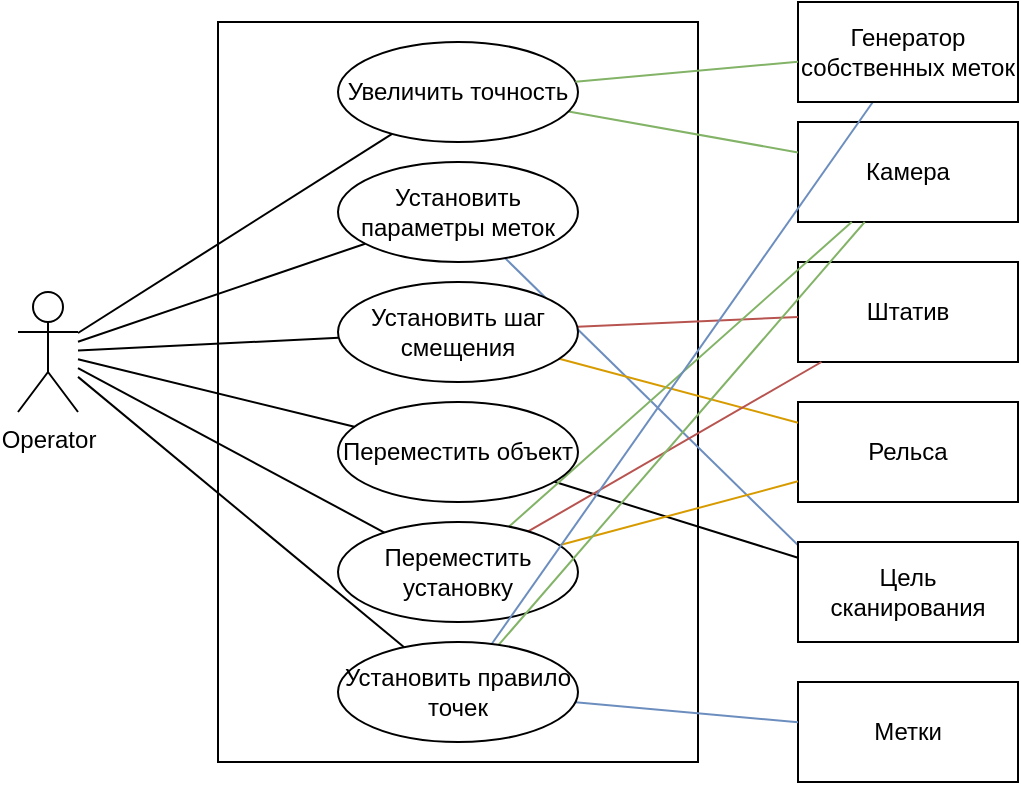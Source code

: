 <mxfile version="22.1.21" type="google" pages="5">
  <diagram name="Use Case Diagram" id="lZo8OdItxjby2Sh7k-v9">
    <mxGraphModel dx="1626" dy="791" grid="1" gridSize="10" guides="1" tooltips="1" connect="1" arrows="1" fold="1" page="1" pageScale="1" pageWidth="827" pageHeight="1169" math="0" shadow="0">
      <root>
        <mxCell id="0" />
        <mxCell id="1" parent="0" />
        <mxCell id="CAVvIBmMAzzOK3QMbOJ4-1" value="Operator" style="shape=umlActor;verticalLabelPosition=bottom;verticalAlign=top;html=1;" parent="1" vertex="1">
          <mxGeometry x="70" y="275" width="30" height="60" as="geometry" />
        </mxCell>
        <mxCell id="CAVvIBmMAzzOK3QMbOJ4-2" value="Камера" style="html=1;whiteSpace=wrap;" parent="1" vertex="1">
          <mxGeometry x="460" y="190" width="110" height="50" as="geometry" />
        </mxCell>
        <mxCell id="CAVvIBmMAzzOK3QMbOJ4-3" value="Штатив" style="html=1;whiteSpace=wrap;" parent="1" vertex="1">
          <mxGeometry x="460" y="260" width="110" height="50" as="geometry" />
        </mxCell>
        <mxCell id="CAVvIBmMAzzOK3QMbOJ4-4" value="Рельса" style="html=1;whiteSpace=wrap;" parent="1" vertex="1">
          <mxGeometry x="460" y="330" width="110" height="50" as="geometry" />
        </mxCell>
        <mxCell id="CAVvIBmMAzzOK3QMbOJ4-5" value="Метки" style="html=1;whiteSpace=wrap;" parent="1" vertex="1">
          <mxGeometry x="460" y="470" width="110" height="50" as="geometry" />
        </mxCell>
        <mxCell id="CAVvIBmMAzzOK3QMbOJ4-6" value="" style="html=1;whiteSpace=wrap;" parent="1" vertex="1">
          <mxGeometry x="170" y="140" width="240" height="370" as="geometry" />
        </mxCell>
        <mxCell id="CAVvIBmMAzzOK3QMbOJ4-7" style="rounded=0;orthogonalLoop=1;jettySize=auto;html=1;endArrow=none;endFill=0;fillColor=#d5e8d4;strokeColor=#82b366;" parent="1" source="CAVvIBmMAzzOK3QMbOJ4-8" target="CAVvIBmMAzzOK3QMbOJ4-2" edge="1">
          <mxGeometry relative="1" as="geometry" />
        </mxCell>
        <mxCell id="CAVvIBmMAzzOK3QMbOJ4-8" value="Увеличить точность" style="ellipse;whiteSpace=wrap;html=1;" parent="1" vertex="1">
          <mxGeometry x="230" y="150" width="120" height="50" as="geometry" />
        </mxCell>
        <mxCell id="CAVvIBmMAzzOK3QMbOJ4-9" style="rounded=0;orthogonalLoop=1;jettySize=auto;html=1;endArrow=none;endFill=0;fillColor=#dae8fc;strokeColor=#6c8ebf;" parent="1" source="CAVvIBmMAzzOK3QMbOJ4-10" edge="1">
          <mxGeometry relative="1" as="geometry">
            <mxPoint x="489" y="430" as="targetPoint" />
          </mxGeometry>
        </mxCell>
        <mxCell id="CAVvIBmMAzzOK3QMbOJ4-10" value="Установить параметры меток" style="ellipse;whiteSpace=wrap;html=1;" parent="1" vertex="1">
          <mxGeometry x="230" y="210" width="120" height="50" as="geometry" />
        </mxCell>
        <mxCell id="CAVvIBmMAzzOK3QMbOJ4-11" style="rounded=0;orthogonalLoop=1;jettySize=auto;html=1;endArrow=none;endFill=0;fillColor=#f8cecc;strokeColor=#b85450;" parent="1" source="CAVvIBmMAzzOK3QMbOJ4-13" target="CAVvIBmMAzzOK3QMbOJ4-3" edge="1">
          <mxGeometry relative="1" as="geometry" />
        </mxCell>
        <mxCell id="CAVvIBmMAzzOK3QMbOJ4-12" style="rounded=0;orthogonalLoop=1;jettySize=auto;html=1;endArrow=none;endFill=0;fillColor=#ffe6cc;strokeColor=#d79b00;" parent="1" source="CAVvIBmMAzzOK3QMbOJ4-13" target="CAVvIBmMAzzOK3QMbOJ4-4" edge="1">
          <mxGeometry relative="1" as="geometry" />
        </mxCell>
        <mxCell id="CAVvIBmMAzzOK3QMbOJ4-13" value="Установить шаг смещения" style="ellipse;whiteSpace=wrap;html=1;" parent="1" vertex="1">
          <mxGeometry x="230" y="270" width="120" height="50" as="geometry" />
        </mxCell>
        <mxCell id="CAVvIBmMAzzOK3QMbOJ4-14" style="rounded=0;orthogonalLoop=1;jettySize=auto;html=1;endArrow=none;endFill=0;" parent="1" source="CAVvIBmMAzzOK3QMbOJ4-18" target="CAVvIBmMAzzOK3QMbOJ4-19" edge="1">
          <mxGeometry relative="1" as="geometry" />
        </mxCell>
        <mxCell id="CAVvIBmMAzzOK3QMbOJ4-15" style="rounded=0;orthogonalLoop=1;jettySize=auto;html=1;endArrow=none;endFill=0;fillColor=#d5e8d4;strokeColor=#82b366;" parent="1" source="CAVvIBmMAzzOK3QMbOJ4-20" target="CAVvIBmMAzzOK3QMbOJ4-2" edge="1">
          <mxGeometry relative="1" as="geometry" />
        </mxCell>
        <mxCell id="CAVvIBmMAzzOK3QMbOJ4-16" style="rounded=0;orthogonalLoop=1;jettySize=auto;html=1;endArrow=none;endFill=0;fillColor=#f8cecc;strokeColor=#b85450;" parent="1" source="CAVvIBmMAzzOK3QMbOJ4-20" target="CAVvIBmMAzzOK3QMbOJ4-3" edge="1">
          <mxGeometry relative="1" as="geometry" />
        </mxCell>
        <mxCell id="CAVvIBmMAzzOK3QMbOJ4-17" style="rounded=0;orthogonalLoop=1;jettySize=auto;html=1;endArrow=none;endFill=0;fillColor=#ffe6cc;strokeColor=#d79b00;" parent="1" source="CAVvIBmMAzzOK3QMbOJ4-20" target="CAVvIBmMAzzOK3QMbOJ4-4" edge="1">
          <mxGeometry relative="1" as="geometry" />
        </mxCell>
        <mxCell id="CAVvIBmMAzzOK3QMbOJ4-18" value="Переместить объект" style="ellipse;whiteSpace=wrap;html=1;" parent="1" vertex="1">
          <mxGeometry x="230" y="330" width="120" height="50" as="geometry" />
        </mxCell>
        <mxCell id="CAVvIBmMAzzOK3QMbOJ4-19" value="Цель сканирования" style="html=1;whiteSpace=wrap;" parent="1" vertex="1">
          <mxGeometry x="460" y="400" width="110" height="50" as="geometry" />
        </mxCell>
        <mxCell id="CAVvIBmMAzzOK3QMbOJ4-20" value="Переместить установку" style="ellipse;whiteSpace=wrap;html=1;" parent="1" vertex="1">
          <mxGeometry x="230" y="390" width="120" height="50" as="geometry" />
        </mxCell>
        <mxCell id="CAVvIBmMAzzOK3QMbOJ4-21" style="rounded=0;orthogonalLoop=1;jettySize=auto;html=1;endArrow=none;endFill=0;fillColor=#dae8fc;strokeColor=#6c8ebf;" parent="1" source="CAVvIBmMAzzOK3QMbOJ4-23" target="CAVvIBmMAzzOK3QMbOJ4-5" edge="1">
          <mxGeometry relative="1" as="geometry" />
        </mxCell>
        <mxCell id="CAVvIBmMAzzOK3QMbOJ4-22" style="rounded=0;orthogonalLoop=1;jettySize=auto;html=1;endArrow=none;endFill=0;fillColor=#d5e8d4;strokeColor=#82b366;" parent="1" source="CAVvIBmMAzzOK3QMbOJ4-23" target="CAVvIBmMAzzOK3QMbOJ4-2" edge="1">
          <mxGeometry relative="1" as="geometry" />
        </mxCell>
        <mxCell id="bLxMUpifCgi-Ty618M8g-4" style="rounded=0;orthogonalLoop=1;jettySize=auto;html=1;endArrow=none;endFill=0;fillColor=#dae8fc;strokeColor=#6c8ebf;" parent="1" source="CAVvIBmMAzzOK3QMbOJ4-23" target="bLxMUpifCgi-Ty618M8g-1" edge="1">
          <mxGeometry relative="1" as="geometry" />
        </mxCell>
        <mxCell id="CAVvIBmMAzzOK3QMbOJ4-23" value="Установить правило точек" style="ellipse;whiteSpace=wrap;html=1;" parent="1" vertex="1">
          <mxGeometry x="230" y="450" width="120" height="50" as="geometry" />
        </mxCell>
        <mxCell id="CAVvIBmMAzzOK3QMbOJ4-24" style="rounded=0;orthogonalLoop=1;jettySize=auto;html=1;endArrow=none;endFill=0;" parent="1" source="CAVvIBmMAzzOK3QMbOJ4-1" target="CAVvIBmMAzzOK3QMbOJ4-8" edge="1">
          <mxGeometry relative="1" as="geometry" />
        </mxCell>
        <mxCell id="CAVvIBmMAzzOK3QMbOJ4-25" style="rounded=0;orthogonalLoop=1;jettySize=auto;html=1;endArrow=none;endFill=0;" parent="1" source="CAVvIBmMAzzOK3QMbOJ4-1" target="CAVvIBmMAzzOK3QMbOJ4-10" edge="1">
          <mxGeometry relative="1" as="geometry" />
        </mxCell>
        <mxCell id="CAVvIBmMAzzOK3QMbOJ4-26" style="rounded=0;orthogonalLoop=1;jettySize=auto;html=1;endArrow=none;endFill=0;" parent="1" source="CAVvIBmMAzzOK3QMbOJ4-1" target="CAVvIBmMAzzOK3QMbOJ4-13" edge="1">
          <mxGeometry relative="1" as="geometry" />
        </mxCell>
        <mxCell id="CAVvIBmMAzzOK3QMbOJ4-27" style="rounded=0;orthogonalLoop=1;jettySize=auto;html=1;endArrow=none;endFill=0;" parent="1" source="CAVvIBmMAzzOK3QMbOJ4-1" target="CAVvIBmMAzzOK3QMbOJ4-18" edge="1">
          <mxGeometry relative="1" as="geometry" />
        </mxCell>
        <mxCell id="CAVvIBmMAzzOK3QMbOJ4-28" style="rounded=0;orthogonalLoop=1;jettySize=auto;html=1;endArrow=none;endFill=0;" parent="1" source="CAVvIBmMAzzOK3QMbOJ4-1" target="CAVvIBmMAzzOK3QMbOJ4-20" edge="1">
          <mxGeometry relative="1" as="geometry" />
        </mxCell>
        <mxCell id="CAVvIBmMAzzOK3QMbOJ4-29" style="rounded=0;orthogonalLoop=1;jettySize=auto;html=1;endArrow=none;endFill=0;" parent="1" source="CAVvIBmMAzzOK3QMbOJ4-1" target="CAVvIBmMAzzOK3QMbOJ4-23" edge="1">
          <mxGeometry relative="1" as="geometry" />
        </mxCell>
        <mxCell id="bLxMUpifCgi-Ty618M8g-1" value="Генератор собственных меток" style="html=1;whiteSpace=wrap;" parent="1" vertex="1">
          <mxGeometry x="460" y="130" width="110" height="50" as="geometry" />
        </mxCell>
        <mxCell id="bLxMUpifCgi-Ty618M8g-2" style="rounded=0;orthogonalLoop=1;jettySize=auto;html=1;endArrow=none;endFill=0;fillColor=#d5e8d4;strokeColor=#82b366;" parent="1" source="CAVvIBmMAzzOK3QMbOJ4-8" target="bLxMUpifCgi-Ty618M8g-1" edge="1">
          <mxGeometry relative="1" as="geometry">
            <mxPoint x="360" y="185" as="sourcePoint" />
            <mxPoint x="470" y="185" as="targetPoint" />
          </mxGeometry>
        </mxCell>
      </root>
    </mxGraphModel>
  </diagram>
  <diagram id="mSfuSA0x4ODjqim8xsZt" name="Requirements Diagram">
    <mxGraphModel grid="1" page="1" gridSize="10" guides="1" tooltips="1" connect="1" arrows="1" fold="1" pageScale="1" pageWidth="827" pageHeight="1169" math="0" shadow="0">
      <root>
        <mxCell id="0" />
        <mxCell id="1" parent="0" />
        <mxCell id="tGv4T9WFFbiXU2DrTONj-1" value="&amp;lt;&amp;lt;requestment&amp;gt;&amp;gt;&lt;br&gt;SoC" style="html=1;whiteSpace=wrap;" vertex="1" parent="1">
          <mxGeometry x="280" y="80" width="110" height="60" as="geometry" />
        </mxCell>
        <mxCell id="tGv4T9WFFbiXU2DrTONj-2" style="edgeStyle=orthogonalEdgeStyle;rounded=0;orthogonalLoop=1;jettySize=auto;html=1;endArrow=circlePlus;endFill=0;" edge="1" parent="1" source="tGv4T9WFFbiXU2DrTONj-10" target="tGv4T9WFFbiXU2DrTONj-1">
          <mxGeometry relative="1" as="geometry">
            <mxPoint x="220" y="240" as="sourcePoint" />
          </mxGeometry>
        </mxCell>
        <mxCell id="tGv4T9WFFbiXU2DrTONj-4" style="edgeStyle=orthogonalEdgeStyle;rounded=0;orthogonalLoop=1;jettySize=auto;html=1;endArrow=circlePlus;endFill=0;" edge="1" parent="1" source="tGv4T9WFFbiXU2DrTONj-11" target="tGv4T9WFFbiXU2DrTONj-1">
          <mxGeometry relative="1" as="geometry">
            <mxPoint x="460" y="240" as="sourcePoint" />
          </mxGeometry>
        </mxCell>
        <mxCell id="tGv4T9WFFbiXU2DrTONj-10" value="&amp;lt;&amp;lt;requestment&amp;gt;&amp;gt;&lt;br style=&quot;border-color: var(--border-color);&quot;&gt;functionRequest" style="html=1;whiteSpace=wrap;" vertex="1" parent="1">
          <mxGeometry x="120" y="230" width="200" height="40" as="geometry" />
        </mxCell>
        <mxCell id="tGv4T9WFFbiXU2DrTONj-11" value="&amp;lt;&amp;lt;requestment&amp;gt;&amp;gt;&lt;br style=&quot;border-color: var(--border-color);&quot;&gt;nonfunctionRequest" style="html=1;whiteSpace=wrap;" vertex="1" parent="1">
          <mxGeometry x="360" y="230" width="200" height="40" as="geometry" />
        </mxCell>
        <mxCell id="tGv4T9WFFbiXU2DrTONj-15" style="edgeStyle=orthogonalEdgeStyle;rounded=0;orthogonalLoop=1;jettySize=auto;html=1;endArrow=circlePlus;endFill=0;" edge="1" parent="1" source="tGv4T9WFFbiXU2DrTONj-12" target="tGv4T9WFFbiXU2DrTONj-11">
          <mxGeometry relative="1" as="geometry" />
        </mxCell>
        <mxCell id="tGv4T9WFFbiXU2DrTONj-12" value="&amp;lt;&amp;lt;requestment&amp;gt;&amp;gt;&lt;br style=&quot;border-color: var(--border-color);&quot;&gt;powerfulRequest&lt;br&gt;description: установка не может прекращать работу из-за перебоев с питанием" style="html=1;whiteSpace=wrap;" vertex="1" parent="1">
          <mxGeometry x="360" y="340" width="200" height="80" as="geometry" />
        </mxCell>
        <mxCell id="tGv4T9WFFbiXU2DrTONj-16" style="edgeStyle=orthogonalEdgeStyle;rounded=0;orthogonalLoop=1;jettySize=auto;html=1;endArrow=circlePlus;endFill=0;" edge="1" parent="1" source="tGv4T9WFFbiXU2DrTONj-13" target="tGv4T9WFFbiXU2DrTONj-11">
          <mxGeometry relative="1" as="geometry">
            <Array as="points">
              <mxPoint x="690" y="300" />
              <mxPoint x="460" y="300" />
            </Array>
          </mxGeometry>
        </mxCell>
        <mxCell id="tGv4T9WFFbiXU2DrTONj-13" value="&amp;lt;&amp;lt;requestment&amp;gt;&amp;gt;&lt;br style=&quot;border-color: var(--border-color);&quot;&gt;lightRequest&lt;br&gt;description: освещение объекта должно быть однотипным" style="html=1;whiteSpace=wrap;" vertex="1" parent="1">
          <mxGeometry x="590" y="340" width="200" height="80" as="geometry" />
        </mxCell>
        <mxCell id="tGv4T9WFFbiXU2DrTONj-17" style="edgeStyle=orthogonalEdgeStyle;rounded=0;orthogonalLoop=1;jettySize=auto;html=1;endArrow=circlePlus;endFill=0;" edge="1" parent="1" source="tGv4T9WFFbiXU2DrTONj-14" target="tGv4T9WFFbiXU2DrTONj-11">
          <mxGeometry relative="1" as="geometry">
            <Array as="points">
              <mxPoint x="910" y="300" />
              <mxPoint x="460" y="300" />
            </Array>
          </mxGeometry>
        </mxCell>
        <mxCell id="tGv4T9WFFbiXU2DrTONj-14" value="&amp;lt;&amp;lt;requestment&amp;gt;&amp;gt;&lt;br style=&quot;border-color: var(--border-color);&quot;&gt;externalRequest&lt;br&gt;description: внешняя средне не должна оказывать влияние на геометрию объккта. Тряска или изменение агрегатного состоянии недопустимо!" style="html=1;whiteSpace=wrap;" vertex="1" parent="1">
          <mxGeometry x="810" y="340" width="200" height="110" as="geometry" />
        </mxCell>
        <mxCell id="tGv4T9WFFbiXU2DrTONj-19" style="edgeStyle=orthogonalEdgeStyle;rounded=0;orthogonalLoop=1;jettySize=auto;html=1;endArrow=circlePlus;endFill=0;" edge="1" parent="1" source="tGv4T9WFFbiXU2DrTONj-18" target="tGv4T9WFFbiXU2DrTONj-10">
          <mxGeometry relative="1" as="geometry" />
        </mxCell>
        <mxCell id="tGv4T9WFFbiXU2DrTONj-18" value="&amp;lt;&amp;lt;requestment&amp;gt;&amp;gt;&lt;br style=&quot;border-color: var(--border-color);&quot;&gt;configurationRequest&lt;br&gt;description: должна быть возможность конфигурации" style="html=1;whiteSpace=wrap;" vertex="1" parent="1">
          <mxGeometry x="120" y="340" width="200" height="80" as="geometry" />
        </mxCell>
        <mxCell id="sR7S32xLnROJixir9ndB-4" style="edgeStyle=orthogonalEdgeStyle;rounded=0;orthogonalLoop=1;jettySize=auto;html=1;entryX=0.5;entryY=1;entryDx=0;entryDy=0;endArrow=circlePlus;endFill=0;" edge="1" parent="1" source="tGv4T9WFFbiXU2DrTONj-20" target="tGv4T9WFFbiXU2DrTONj-10">
          <mxGeometry relative="1" as="geometry">
            <Array as="points">
              <mxPoint x="-20" y="300" />
              <mxPoint x="220" y="300" />
            </Array>
          </mxGeometry>
        </mxCell>
        <mxCell id="tGv4T9WFFbiXU2DrTONj-20" value="&amp;lt;&amp;lt;requestment&amp;gt;&amp;gt;&lt;br style=&quot;border-color: var(--border-color);&quot;&gt;ounputRequest&lt;br&gt;description: система должна выводить данные на вешние источники" style="html=1;whiteSpace=wrap;" vertex="1" parent="1">
          <mxGeometry x="-120" y="340" width="200" height="80" as="geometry" />
        </mxCell>
        <mxCell id="sR7S32xLnROJixir9ndB-5" style="edgeStyle=orthogonalEdgeStyle;rounded=0;orthogonalLoop=1;jettySize=auto;html=1;endArrow=circlePlus;endFill=0;" edge="1" parent="1" source="tGv4T9WFFbiXU2DrTONj-21" target="tGv4T9WFFbiXU2DrTONj-10">
          <mxGeometry relative="1" as="geometry">
            <Array as="points">
              <mxPoint x="-260" y="300" />
              <mxPoint x="220" y="300" />
            </Array>
          </mxGeometry>
        </mxCell>
        <mxCell id="tGv4T9WFFbiXU2DrTONj-21" value="&amp;lt;&amp;lt;requestment&amp;gt;&amp;gt;&lt;br style=&quot;border-color: var(--border-color);&quot;&gt;integrabilityRequest&lt;br&gt;description: система должна иметь интерфейсы для внешнего управления" style="html=1;whiteSpace=wrap;" vertex="1" parent="1">
          <mxGeometry x="-360" y="340" width="200" height="80" as="geometry" />
        </mxCell>
        <mxCell id="sR7S32xLnROJixir9ndB-7" style="edgeStyle=orthogonalEdgeStyle;rounded=0;orthogonalLoop=1;jettySize=auto;html=1;endArrow=circlePlus;endFill=0;" edge="1" parent="1" source="sR7S32xLnROJixir9ndB-1" target="tGv4T9WFFbiXU2DrTONj-18">
          <mxGeometry relative="1" as="geometry" />
        </mxCell>
        <mxCell id="sR7S32xLnROJixir9ndB-1" value="&amp;lt;&amp;lt;requestment&amp;gt;&amp;gt;&lt;br style=&quot;border-color: var(--border-color);&quot;&gt;stepRequest&lt;br&gt;description: смещение на штативе и рельсе должно регулироваться" style="html=1;whiteSpace=wrap;" vertex="1" parent="1">
          <mxGeometry x="120" y="480" width="200" height="80" as="geometry" />
        </mxCell>
        <mxCell id="sR7S32xLnROJixir9ndB-8" style="edgeStyle=orthogonalEdgeStyle;rounded=0;orthogonalLoop=1;jettySize=auto;html=1;endArrow=circlePlus;endFill=0;" edge="1" parent="1" source="sR7S32xLnROJixir9ndB-2" target="tGv4T9WFFbiXU2DrTONj-18">
          <mxGeometry relative="1" as="geometry">
            <Array as="points">
              <mxPoint x="460" y="450" />
              <mxPoint x="220" y="450" />
            </Array>
          </mxGeometry>
        </mxCell>
        <mxCell id="sR7S32xLnROJixir9ndB-2" value="&amp;lt;&amp;lt;requestment&amp;gt;&amp;gt;&lt;br style=&quot;border-color: var(--border-color);&quot;&gt;cameraRequest&lt;br&gt;description: камера должна учитывать точность расстановки меток и стиль кастомных меток" style="html=1;whiteSpace=wrap;" vertex="1" parent="1">
          <mxGeometry x="360" y="480" width="200" height="80" as="geometry" />
        </mxCell>
        <mxCell id="sR7S32xLnROJixir9ndB-6" style="edgeStyle=orthogonalEdgeStyle;rounded=0;orthogonalLoop=1;jettySize=auto;html=1;endArrow=circlePlus;endFill=0;" edge="1" parent="1" source="sR7S32xLnROJixir9ndB-3" target="tGv4T9WFFbiXU2DrTONj-18">
          <mxGeometry relative="1" as="geometry">
            <Array as="points">
              <mxPoint x="-20" y="450" />
              <mxPoint x="220" y="450" />
            </Array>
          </mxGeometry>
        </mxCell>
        <mxCell id="sR7S32xLnROJixir9ndB-3" value="&amp;lt;&amp;lt;requestment&amp;gt;&amp;gt;&lt;br style=&quot;border-color: var(--border-color);&quot;&gt;markerRequest&lt;br&gt;description: стратегия расстановки меток должна меняться" style="html=1;whiteSpace=wrap;" vertex="1" parent="1">
          <mxGeometry x="-120" y="480" width="200" height="80" as="geometry" />
        </mxCell>
        <mxCell id="sR7S32xLnROJixir9ndB-11" style="edgeStyle=orthogonalEdgeStyle;rounded=0;orthogonalLoop=1;jettySize=auto;html=1;endArrow=circlePlus;endFill=0;" edge="1" parent="1" source="sR7S32xLnROJixir9ndB-9" target="tGv4T9WFFbiXU2DrTONj-21">
          <mxGeometry relative="1" as="geometry" />
        </mxCell>
        <mxCell id="sR7S32xLnROJixir9ndB-9" value="&amp;lt;&amp;lt;requestment&amp;gt;&amp;gt;&lt;br style=&quot;border-color: var(--border-color);&quot;&gt;interruptRequest&lt;br&gt;description: система должна реализовывать механизм прерываний" style="html=1;whiteSpace=wrap;" vertex="1" parent="1">
          <mxGeometry x="-360" y="480" width="200" height="80" as="geometry" />
        </mxCell>
        <mxCell id="sR7S32xLnROJixir9ndB-12" style="edgeStyle=orthogonalEdgeStyle;rounded=0;orthogonalLoop=1;jettySize=auto;html=1;endArrow=circlePlus;endFill=0;" edge="1" parent="1" source="sR7S32xLnROJixir9ndB-10" target="tGv4T9WFFbiXU2DrTONj-21">
          <mxGeometry relative="1" as="geometry">
            <Array as="points">
              <mxPoint x="-500" y="450" />
              <mxPoint x="-260" y="450" />
            </Array>
          </mxGeometry>
        </mxCell>
        <mxCell id="sR7S32xLnROJixir9ndB-10" value="&amp;lt;&amp;lt;requestment&amp;gt;&amp;gt;&lt;br style=&quot;border-color: var(--border-color);&quot;&gt;commandRequest&lt;br&gt;description: система с внешним подключением не должна уступать функциональностью настройкой напрямую" style="html=1;whiteSpace=wrap;" vertex="1" parent="1">
          <mxGeometry x="-600" y="480" width="200" height="100" as="geometry" />
        </mxCell>
      </root>
    </mxGraphModel>
  </diagram>
  <diagram id="fZzuPR66gsdJjESf1Uec" name="Block Definition Diagram">
    <mxGraphModel dx="1620" dy="1663" grid="1" gridSize="10" guides="1" tooltips="1" connect="1" arrows="1" fold="1" page="1" pageScale="1" pageWidth="827" pageHeight="1169" math="0" shadow="0">
      <root>
        <mxCell id="0" />
        <mxCell id="1" parent="0" />
        <mxCell id="CO3oXYJmJF6oM23nE5S2-1" value="&amp;lt;&amp;lt;Block&amp;gt;&amp;gt;&lt;br&gt;Controller" style="html=1;whiteSpace=wrap;" parent="1" vertex="1">
          <mxGeometry x="110" y="90" width="110" height="50" as="geometry" />
        </mxCell>
        <mxCell id="pnmd_uVY77SHDqDZPvtI-20" style="edgeStyle=orthogonalEdgeStyle;rounded=0;orthogonalLoop=1;jettySize=auto;html=1;endArrow=none;endFill=0;exitX=0.5;exitY=1;exitDx=0;exitDy=0;" parent="1" source="P_QNV1C-LHXtDj2Gx6EF-19" target="pnmd_uVY77SHDqDZPvtI-1" edge="1">
          <mxGeometry relative="1" as="geometry">
            <Array as="points">
              <mxPoint x="555" y="240" />
              <mxPoint x="555" y="240" />
            </Array>
          </mxGeometry>
        </mxCell>
        <mxCell id="pnmd_uVY77SHDqDZPvtI-22" style="edgeStyle=orthogonalEdgeStyle;rounded=0;orthogonalLoop=1;jettySize=auto;html=1;endArrow=none;endFill=0;exitX=1;exitY=0.5;exitDx=0;exitDy=0;" parent="1" source="CO3oXYJmJF6oM23nE5S2-1" target="pnmd_uVY77SHDqDZPvtI-21" edge="1">
          <mxGeometry relative="1" as="geometry">
            <Array as="points">
              <mxPoint x="670" y="115" />
              <mxPoint x="670" y="347" />
            </Array>
          </mxGeometry>
        </mxCell>
        <mxCell id="CO3oXYJmJF6oM23nE5S2-2" value="&amp;lt;&amp;lt;Block&amp;gt;&amp;gt;&lt;br&gt;CPU" style="html=1;whiteSpace=wrap;" parent="1" vertex="1">
          <mxGeometry x="500" y="170" width="110" height="50" as="geometry" />
        </mxCell>
        <mxCell id="CO3oXYJmJF6oM23nE5S2-4" value="&amp;lt;&amp;lt;Block&amp;gt;&amp;gt;&lt;br&gt;Memory" style="html=1;whiteSpace=wrap;" parent="1" vertex="1">
          <mxGeometry x="110" y="430" width="110" height="50" as="geometry" />
        </mxCell>
        <mxCell id="pnmd_uVY77SHDqDZPvtI-1" value="&amp;lt;&amp;lt;Block&amp;gt;&amp;gt;&lt;br&gt;Graphic" style="html=1;whiteSpace=wrap;" parent="1" vertex="1">
          <mxGeometry x="500" y="432" width="110" height="50" as="geometry" />
        </mxCell>
        <mxCell id="pnmd_uVY77SHDqDZPvtI-12" style="edgeStyle=orthogonalEdgeStyle;rounded=0;orthogonalLoop=1;jettySize=auto;html=1;endArrow=diamondThin;endFill=0;startSize=11;endSize=13;" parent="1" source="pnmd_uVY77SHDqDZPvtI-3" target="pnmd_uVY77SHDqDZPvtI-1" edge="1">
          <mxGeometry relative="1" as="geometry" />
        </mxCell>
        <mxCell id="pnmd_uVY77SHDqDZPvtI-3" value="&amp;lt;&amp;lt;Block&amp;gt;&amp;gt;&lt;br&gt;Camera" style="html=1;whiteSpace=wrap;" parent="1" vertex="1">
          <mxGeometry x="500" y="542" width="110" height="50" as="geometry" />
        </mxCell>
        <mxCell id="pnmd_uVY77SHDqDZPvtI-13" style="edgeStyle=orthogonalEdgeStyle;rounded=0;orthogonalLoop=1;jettySize=auto;html=1;endArrow=diamondThin;endFill=0;startSize=11;endSize=13;" parent="1" source="pnmd_uVY77SHDqDZPvtI-5" target="pnmd_uVY77SHDqDZPvtI-1" edge="1">
          <mxGeometry relative="1" as="geometry">
            <Array as="points">
              <mxPoint x="685" y="512" />
              <mxPoint x="555" y="512" />
            </Array>
          </mxGeometry>
        </mxCell>
        <mxCell id="pnmd_uVY77SHDqDZPvtI-5" value="&amp;lt;&amp;lt;Block&amp;gt;&amp;gt;&lt;br&gt;Projector" style="html=1;whiteSpace=wrap;" parent="1" vertex="1">
          <mxGeometry x="630" y="542" width="110" height="50" as="geometry" />
        </mxCell>
        <mxCell id="pnmd_uVY77SHDqDZPvtI-10" style="edgeStyle=orthogonalEdgeStyle;rounded=0;orthogonalLoop=1;jettySize=auto;html=1;endArrow=diamondThin;endFill=0;endSize=13;" parent="1" source="pnmd_uVY77SHDqDZPvtI-6" target="CO3oXYJmJF6oM23nE5S2-4" edge="1">
          <mxGeometry relative="1" as="geometry" />
        </mxCell>
        <mxCell id="pnmd_uVY77SHDqDZPvtI-6" value="&amp;lt;&amp;lt;ValueType&amp;gt;&amp;gt;&lt;br&gt;CustomMarkConst" style="html=1;whiteSpace=wrap;" parent="1" vertex="1">
          <mxGeometry x="110" y="540" width="110" height="50" as="geometry" />
        </mxCell>
        <mxCell id="pnmd_uVY77SHDqDZPvtI-11" style="edgeStyle=orthogonalEdgeStyle;rounded=0;orthogonalLoop=1;jettySize=auto;html=1;endArrow=diamondThin;endFill=0;endSize=13;" parent="1" source="pnmd_uVY77SHDqDZPvtI-7" target="CO3oXYJmJF6oM23nE5S2-4" edge="1">
          <mxGeometry relative="1" as="geometry">
            <Array as="points">
              <mxPoint x="35" y="510" />
              <mxPoint x="165" y="510" />
            </Array>
          </mxGeometry>
        </mxCell>
        <mxCell id="pnmd_uVY77SHDqDZPvtI-7" value="&amp;lt;&amp;lt;Block&amp;gt;&amp;gt;&lt;br&gt;SaveData" style="html=1;whiteSpace=wrap;" parent="1" vertex="1">
          <mxGeometry x="-20" y="540" width="110" height="50" as="geometry" />
        </mxCell>
        <mxCell id="pnmd_uVY77SHDqDZPvtI-9" style="edgeStyle=orthogonalEdgeStyle;rounded=0;orthogonalLoop=1;jettySize=auto;html=1;endArrow=diamondThin;endFill=0;endSize=13;" parent="1" source="pnmd_uVY77SHDqDZPvtI-8" target="CO3oXYJmJF6oM23nE5S2-4" edge="1">
          <mxGeometry relative="1" as="geometry">
            <Array as="points">
              <mxPoint x="295" y="510" />
              <mxPoint x="165" y="510" />
            </Array>
          </mxGeometry>
        </mxCell>
        <mxCell id="pnmd_uVY77SHDqDZPvtI-8" value="&amp;lt;&amp;lt;ValueType&amp;gt;&amp;gt;&lt;br&gt;UserMarkConst" style="html=1;whiteSpace=wrap;" parent="1" vertex="1">
          <mxGeometry x="240" y="540" width="110" height="50" as="geometry" />
        </mxCell>
        <mxCell id="pnmd_uVY77SHDqDZPvtI-15" value="&amp;lt;&amp;lt;Block&amp;gt;&amp;gt;&lt;br&gt;AnalyseCameraData" style="html=1;whiteSpace=wrap;" parent="1" vertex="1">
          <mxGeometry x="-100" y="340" width="120" height="50" as="geometry" />
        </mxCell>
        <mxCell id="pnmd_uVY77SHDqDZPvtI-21" value="&amp;lt;&amp;lt;Block&amp;gt;&amp;gt;&lt;br&gt;Interrupt" style="html=1;whiteSpace=wrap;" parent="1" vertex="1">
          <mxGeometry x="700" y="322" width="110" height="50" as="geometry" />
        </mxCell>
        <mxCell id="pnmd_uVY77SHDqDZPvtI-24" value="1" style="text;html=1;align=center;verticalAlign=middle;resizable=0;points=[];autosize=1;strokeColor=none;fillColor=none;" parent="1" vertex="1">
          <mxGeometry x="170" y="140" width="30" height="30" as="geometry" />
        </mxCell>
        <mxCell id="pnmd_uVY77SHDqDZPvtI-29" value="1" style="text;html=1;align=center;verticalAlign=middle;resizable=0;points=[];autosize=1;strokeColor=none;fillColor=none;" parent="1" vertex="1">
          <mxGeometry x="160" y="402" width="30" height="30" as="geometry" />
        </mxCell>
        <mxCell id="pnmd_uVY77SHDqDZPvtI-30" value="1" style="text;html=1;align=center;verticalAlign=middle;resizable=0;points=[];autosize=1;strokeColor=none;fillColor=none;" parent="1" vertex="1">
          <mxGeometry x="750" y="300" width="30" height="30" as="geometry" />
        </mxCell>
        <mxCell id="pnmd_uVY77SHDqDZPvtI-31" value="1" style="text;html=1;align=center;verticalAlign=middle;resizable=0;points=[];autosize=1;strokeColor=none;fillColor=none;" parent="1" vertex="1">
          <mxGeometry x="550" y="410" width="30" height="30" as="geometry" />
        </mxCell>
        <mxCell id="pnmd_uVY77SHDqDZPvtI-32" value="*" style="text;html=1;align=center;verticalAlign=middle;resizable=0;points=[];autosize=1;strokeColor=none;fillColor=none;" parent="1" vertex="1">
          <mxGeometry x="550" y="522" width="30" height="30" as="geometry" />
        </mxCell>
        <mxCell id="pnmd_uVY77SHDqDZPvtI-33" value="*" style="text;html=1;align=center;verticalAlign=middle;resizable=0;points=[];autosize=1;strokeColor=none;fillColor=none;" parent="1" vertex="1">
          <mxGeometry x="680" y="522" width="30" height="30" as="geometry" />
        </mxCell>
        <mxCell id="pnmd_uVY77SHDqDZPvtI-34" value="1" style="text;html=1;align=center;verticalAlign=middle;resizable=0;points=[];autosize=1;strokeColor=none;fillColor=none;" parent="1" vertex="1">
          <mxGeometry x="290" y="520" width="30" height="30" as="geometry" />
        </mxCell>
        <mxCell id="pnmd_uVY77SHDqDZPvtI-35" value="1" style="text;html=1;align=center;verticalAlign=middle;resizable=0;points=[];autosize=1;strokeColor=none;fillColor=none;" parent="1" vertex="1">
          <mxGeometry x="160" y="520" width="30" height="30" as="geometry" />
        </mxCell>
        <mxCell id="pnmd_uVY77SHDqDZPvtI-37" value="1" style="text;html=1;align=center;verticalAlign=middle;resizable=0;points=[];autosize=1;strokeColor=none;fillColor=none;" parent="1" vertex="1">
          <mxGeometry x="30" y="520" width="30" height="30" as="geometry" />
        </mxCell>
        <mxCell id="pnmd_uVY77SHDqDZPvtI-38" value="*" style="text;html=1;align=center;verticalAlign=middle;resizable=0;points=[];autosize=1;strokeColor=none;fillColor=none;" parent="1" vertex="1">
          <mxGeometry x="-70" y="298" width="30" height="30" as="geometry" />
        </mxCell>
        <mxCell id="P_QNV1C-LHXtDj2Gx6EF-3" value="" style="endArrow=none;html=1;rounded=0;entryX=1;entryY=0.75;entryDx=0;entryDy=0;exitX=0;exitY=0.5;exitDx=0;exitDy=0;" parent="1" source="CO3oXYJmJF6oM23nE5S2-2" target="CO3oXYJmJF6oM23nE5S2-1" edge="1">
          <mxGeometry width="50" height="50" relative="1" as="geometry">
            <mxPoint x="260" y="620" as="sourcePoint" />
            <mxPoint x="310" y="570" as="targetPoint" />
            <Array as="points">
              <mxPoint x="290" y="195" />
              <mxPoint x="290" y="128" />
            </Array>
          </mxGeometry>
        </mxCell>
        <mxCell id="P_QNV1C-LHXtDj2Gx6EF-4" value="1" style="text;html=1;align=center;verticalAlign=middle;resizable=0;points=[];autosize=1;strokeColor=none;fillColor=none;" parent="1" vertex="1">
          <mxGeometry x="470" y="170" width="30" height="30" as="geometry" />
        </mxCell>
        <mxCell id="P_QNV1C-LHXtDj2Gx6EF-5" value="1" style="text;html=1;align=center;verticalAlign=middle;resizable=0;points=[];autosize=1;strokeColor=none;fillColor=none;" parent="1" vertex="1">
          <mxGeometry x="550" y="220" width="30" height="30" as="geometry" />
        </mxCell>
        <mxCell id="P_QNV1C-LHXtDj2Gx6EF-6" value="" style="endArrow=none;html=1;rounded=0;entryX=0.25;entryY=1;entryDx=0;entryDy=0;exitX=0.5;exitY=0;exitDx=0;exitDy=0;" parent="1" source="pnmd_uVY77SHDqDZPvtI-15" target="CO3oXYJmJF6oM23nE5S2-1" edge="1">
          <mxGeometry width="50" height="50" relative="1" as="geometry">
            <mxPoint x="340" y="490" as="sourcePoint" />
            <mxPoint x="390" y="440" as="targetPoint" />
            <Array as="points">
              <mxPoint x="-40" y="280" />
              <mxPoint x="140" y="280" />
            </Array>
          </mxGeometry>
        </mxCell>
        <mxCell id="CO3oXYJmJF6oM23nE5S2-3" value="&amp;lt;&amp;lt;Block&amp;gt;&amp;gt;&lt;br&gt;InOutput Interface" style="html=1;whiteSpace=wrap;" parent="1" vertex="1">
          <mxGeometry x="820" y="442" width="110" height="50" as="geometry" />
        </mxCell>
        <mxCell id="P_QNV1C-LHXtDj2Gx6EF-10" value="" style="endArrow=none;html=1;rounded=0;entryX=0.5;entryY=1;entryDx=0;entryDy=0;exitX=0.5;exitY=0;exitDx=0;exitDy=0;" parent="1" source="CO3oXYJmJF6oM23nE5S2-3" target="pnmd_uVY77SHDqDZPvtI-21" edge="1">
          <mxGeometry width="50" height="50" relative="1" as="geometry">
            <mxPoint x="530" y="382" as="sourcePoint" />
            <mxPoint x="580" y="332" as="targetPoint" />
            <Array as="points">
              <mxPoint x="875" y="400" />
              <mxPoint x="755" y="400" />
            </Array>
          </mxGeometry>
        </mxCell>
        <mxCell id="P_QNV1C-LHXtDj2Gx6EF-11" value="1" style="text;html=1;align=center;verticalAlign=middle;resizable=0;points=[];autosize=1;strokeColor=none;fillColor=none;" parent="1" vertex="1">
          <mxGeometry x="840" y="412" width="30" height="30" as="geometry" />
        </mxCell>
        <mxCell id="P_QNV1C-LHXtDj2Gx6EF-12" value="" style="endArrow=none;html=1;rounded=0;entryX=0.271;entryY=1.004;entryDx=0;entryDy=0;exitX=0.75;exitY=0;exitDx=0;exitDy=0;entryPerimeter=0;" parent="1" source="pnmd_uVY77SHDqDZPvtI-1" target="pnmd_uVY77SHDqDZPvtI-21" edge="1">
          <mxGeometry width="50" height="50" relative="1" as="geometry">
            <mxPoint x="310" y="380" as="sourcePoint" />
            <mxPoint x="360" y="330" as="targetPoint" />
            <Array as="points">
              <mxPoint x="583" y="400" />
              <mxPoint x="730" y="400" />
            </Array>
          </mxGeometry>
        </mxCell>
        <mxCell id="P_QNV1C-LHXtDj2Gx6EF-13" value="" style="endArrow=none;html=1;rounded=0;entryX=0.27;entryY=1.009;entryDx=0;entryDy=0;entryPerimeter=0;exitX=0.75;exitY=0;exitDx=0;exitDy=0;" parent="1" source="P_QNV1C-LHXtDj2Gx6EF-14" edge="1">
          <mxGeometry width="50" height="50" relative="1" as="geometry">
            <mxPoint x="160" y="320" as="sourcePoint" />
            <mxPoint x="524.7" y="220.45" as="targetPoint" />
            <Array as="points">
              <mxPoint x="193" y="250" />
              <mxPoint x="525" y="250" />
            </Array>
          </mxGeometry>
        </mxCell>
        <mxCell id="P_QNV1C-LHXtDj2Gx6EF-14" value="&amp;lt;&amp;lt;Block&amp;gt;&amp;gt;&lt;br&gt;Memory CTRL" style="rounded=0;whiteSpace=wrap;html=1;" parent="1" vertex="1">
          <mxGeometry x="110" y="340" width="110" height="50" as="geometry" />
        </mxCell>
        <mxCell id="P_QNV1C-LHXtDj2Gx6EF-16" value="" style="endArrow=none;html=1;rounded=0;entryX=1;entryY=0.5;entryDx=0;entryDy=0;exitX=0;exitY=0.5;exitDx=0;exitDy=0;" parent="1" source="P_QNV1C-LHXtDj2Gx6EF-14" target="pnmd_uVY77SHDqDZPvtI-15" edge="1">
          <mxGeometry width="50" height="50" relative="1" as="geometry">
            <mxPoint x="200" y="340" as="sourcePoint" />
            <mxPoint x="250" y="290" as="targetPoint" />
          </mxGeometry>
        </mxCell>
        <mxCell id="P_QNV1C-LHXtDj2Gx6EF-17" value="" style="endArrow=none;html=1;rounded=0;entryX=0.5;entryY=1;entryDx=0;entryDy=0;exitX=0.5;exitY=0;exitDx=0;exitDy=0;" parent="1" source="CO3oXYJmJF6oM23nE5S2-4" target="P_QNV1C-LHXtDj2Gx6EF-14" edge="1">
          <mxGeometry width="50" height="50" relative="1" as="geometry">
            <mxPoint x="200" y="340" as="sourcePoint" />
            <mxPoint x="250" y="290" as="targetPoint" />
          </mxGeometry>
        </mxCell>
        <mxCell id="P_QNV1C-LHXtDj2Gx6EF-18" value="1" style="text;html=1;align=center;verticalAlign=middle;resizable=0;points=[];autosize=1;strokeColor=none;fillColor=none;" parent="1" vertex="1">
          <mxGeometry x="160" y="310" width="30" height="30" as="geometry" />
        </mxCell>
        <mxCell id="P_QNV1C-LHXtDj2Gx6EF-20" value="" style="edgeStyle=orthogonalEdgeStyle;rounded=0;orthogonalLoop=1;jettySize=auto;html=1;endArrow=none;endFill=0;exitX=0.5;exitY=1;exitDx=0;exitDy=0;" parent="1" source="CO3oXYJmJF6oM23nE5S2-2" target="P_QNV1C-LHXtDj2Gx6EF-19" edge="1">
          <mxGeometry relative="1" as="geometry">
            <Array as="points">
              <mxPoint x="555" y="270" />
              <mxPoint x="555" y="270" />
            </Array>
            <mxPoint x="555" y="220" as="sourcePoint" />
            <mxPoint x="555" y="432" as="targetPoint" />
          </mxGeometry>
        </mxCell>
        <mxCell id="P_QNV1C-LHXtDj2Gx6EF-19" value="&amp;lt;&amp;lt;Block&amp;gt;&amp;gt;&lt;br&gt;USB 2.0 Controller" style="rounded=0;whiteSpace=wrap;html=1;" parent="1" vertex="1">
          <mxGeometry x="495" y="288" width="115" height="50" as="geometry" />
        </mxCell>
        <mxCell id="P_QNV1C-LHXtDj2Gx6EF-21" value="1" style="text;html=1;align=center;verticalAlign=middle;resizable=0;points=[];autosize=1;strokeColor=none;fillColor=none;" parent="1" vertex="1">
          <mxGeometry x="520" y="332" width="30" height="30" as="geometry" />
        </mxCell>
        <mxCell id="P_QNV1C-LHXtDj2Gx6EF-23" value="" style="endArrow=none;html=1;rounded=0;entryX=0.75;entryY=0;entryDx=0;entryDy=0;exitX=1;exitY=0.25;exitDx=0;exitDy=0;" parent="1" source="P_QNV1C-LHXtDj2Gx6EF-26" target="CO3oXYJmJF6oM23nE5S2-3" edge="1">
          <mxGeometry width="50" height="50" relative="1" as="geometry">
            <mxPoint x="600" y="420" as="sourcePoint" />
            <mxPoint x="650" y="370" as="targetPoint" />
            <Array as="points">
              <mxPoint x="903" y="100" />
            </Array>
          </mxGeometry>
        </mxCell>
        <mxCell id="P_QNV1C-LHXtDj2Gx6EF-24" value="&amp;lt;&amp;lt;Block&amp;gt;&amp;gt;&lt;br&gt;SoC" style="rounded=0;whiteSpace=wrap;html=1;" parent="1" vertex="1">
          <mxGeometry x="107.5" y="-10" width="115" height="50" as="geometry" />
        </mxCell>
        <mxCell id="P_QNV1C-LHXtDj2Gx6EF-25" value="" style="endArrow=none;html=1;rounded=0;entryX=0.5;entryY=1;entryDx=0;entryDy=0;exitX=0.5;exitY=0;exitDx=0;exitDy=0;" parent="1" source="CO3oXYJmJF6oM23nE5S2-1" target="P_QNV1C-LHXtDj2Gx6EF-24" edge="1">
          <mxGeometry width="50" height="50" relative="1" as="geometry">
            <mxPoint x="330" y="320" as="sourcePoint" />
            <mxPoint x="380" y="270" as="targetPoint" />
          </mxGeometry>
        </mxCell>
        <mxCell id="P_QNV1C-LHXtDj2Gx6EF-28" value="" style="endArrow=none;html=1;rounded=0;entryX=0;entryY=0.5;entryDx=0;entryDy=0;exitX=1;exitY=0.25;exitDx=0;exitDy=0;" parent="1" source="CO3oXYJmJF6oM23nE5S2-1" target="P_QNV1C-LHXtDj2Gx6EF-26" edge="1">
          <mxGeometry width="50" height="50" relative="1" as="geometry">
            <mxPoint x="220" y="103" as="sourcePoint" />
            <mxPoint x="903" y="442" as="targetPoint" />
            <Array as="points" />
          </mxGeometry>
        </mxCell>
        <mxCell id="P_QNV1C-LHXtDj2Gx6EF-26" value="&amp;lt;&amp;lt;Block&amp;gt;&amp;gt;&lt;br&gt;USB 2.0 Controller" style="rounded=0;whiteSpace=wrap;html=1;" parent="1" vertex="1">
          <mxGeometry x="840" y="80" width="115" height="50" as="geometry" />
        </mxCell>
        <mxCell id="P_QNV1C-LHXtDj2Gx6EF-30" value="" style="endArrow=none;html=1;rounded=0;entryX=0.5;entryY=1;entryDx=0;entryDy=0;exitX=0.5;exitY=0;exitDx=0;exitDy=0;" parent="1" source="P_QNV1C-LHXtDj2Gx6EF-14" target="CO3oXYJmJF6oM23nE5S2-1" edge="1">
          <mxGeometry width="50" height="50" relative="1" as="geometry">
            <mxPoint x="420" y="310" as="sourcePoint" />
            <mxPoint x="470" y="260" as="targetPoint" />
          </mxGeometry>
        </mxCell>
        <mxCell id="P_QNV1C-LHXtDj2Gx6EF-31" value="1" style="text;html=1;align=center;verticalAlign=middle;resizable=0;points=[];autosize=1;strokeColor=none;fillColor=none;" parent="1" vertex="1">
          <mxGeometry x="200" y="320" width="30" height="30" as="geometry" />
        </mxCell>
        <mxCell id="P_QNV1C-LHXtDj2Gx6EF-32" value="1" style="text;html=1;align=center;verticalAlign=middle;resizable=0;points=[];autosize=1;strokeColor=none;fillColor=none;" parent="1" vertex="1">
          <mxGeometry x="107.5" y="140" width="30" height="30" as="geometry" />
        </mxCell>
        <mxCell id="P_QNV1C-LHXtDj2Gx6EF-33" value="1" style="text;html=1;align=center;verticalAlign=middle;resizable=0;points=[];autosize=1;strokeColor=none;fillColor=none;" parent="1" vertex="1">
          <mxGeometry x="900" y="412" width="30" height="30" as="geometry" />
        </mxCell>
      </root>
    </mxGraphModel>
  </diagram>
  <diagram id="yvrArLtVZfE8A6X3vJsE" name="State Machine Diagram">
    <mxGraphModel grid="1" page="1" gridSize="10" guides="1" tooltips="1" connect="1" arrows="1" fold="1" pageScale="1" pageWidth="827" pageHeight="1169" math="0" shadow="0">
      <root>
        <mxCell id="0" />
        <mxCell id="1" parent="0" />
        <mxCell id="U0juhDqX07NNRR6bc6Us-2" value="Ожидание" style="html=1;whiteSpace=wrap;" vertex="1" parent="1">
          <mxGeometry x="160" y="335" width="110" height="50" as="geometry" />
        </mxCell>
        <mxCell id="U0juhDqX07NNRR6bc6Us-3" value="получение сигнала о новых настройках" style="html=1;verticalAlign=bottom;endArrow=block;curved=0;rounded=0;exitX=0.5;exitY=0;exitDx=0;exitDy=0;entryX=0.5;entryY=1;entryDx=0;entryDy=0;" edge="1" parent="1" source="U0juhDqX07NNRR6bc6Us-2" target="6PKAcPHyTjYNbOQjIdZc-1">
          <mxGeometry width="80" relative="1" as="geometry">
            <mxPoint x="230" y="380" as="sourcePoint" />
            <mxPoint x="215" y="270" as="targetPoint" />
          </mxGeometry>
        </mxCell>
        <mxCell id="U0juhDqX07NNRR6bc6Us-4" style="edgeStyle=orthogonalEdgeStyle;rounded=0;orthogonalLoop=1;jettySize=auto;html=1;exitX=0.5;exitY=0;exitDx=0;exitDy=0;entryX=0.5;entryY=0;entryDx=0;entryDy=0;" edge="1" parent="1" source="U0juhDqX07NNRR6bc6Us-5" target="U0juhDqX07NNRR6bc6Us-7">
          <mxGeometry relative="1" as="geometry">
            <mxPoint x="90" y="340" as="targetPoint" />
            <Array as="points">
              <mxPoint x="215" y="80" />
              <mxPoint x="90" y="80" />
            </Array>
          </mxGeometry>
        </mxCell>
        <mxCell id="6PKAcPHyTjYNbOQjIdZc-3" value="Передача полученных данных о &lt;br&gt;настройках в необходимые регионы &lt;br&gt;памяти устройства" style="edgeLabel;html=1;align=center;verticalAlign=middle;resizable=0;points=[];" connectable="0" vertex="1" parent="U0juhDqX07NNRR6bc6Us-4">
          <mxGeometry x="-0.609" y="1" relative="1" as="geometry">
            <mxPoint as="offset" />
          </mxGeometry>
        </mxCell>
        <mxCell id="U0juhDqX07NNRR6bc6Us-5" value="Обработка полученных настроек на контроллере" style="html=1;whiteSpace=wrap;" vertex="1" parent="1">
          <mxGeometry x="135" y="120" width="160" height="60" as="geometry" />
        </mxCell>
        <mxCell id="U0juhDqX07NNRR6bc6Us-6" style="edgeStyle=orthogonalEdgeStyle;rounded=0;orthogonalLoop=1;jettySize=auto;html=1;exitX=1;exitY=0.5;exitDx=0;exitDy=0;entryX=0;entryY=0.5;entryDx=0;entryDy=0;" edge="1" parent="1" source="U0juhDqX07NNRR6bc6Us-7" target="U0juhDqX07NNRR6bc6Us-2">
          <mxGeometry relative="1" as="geometry" />
        </mxCell>
        <mxCell id="U0juhDqX07NNRR6bc6Us-7" value="" style="ellipse;html=1;shape=endState;fillColor=#000000;strokeColor=#ff0000;" vertex="1" parent="1">
          <mxGeometry x="70" y="340" width="40" height="40" as="geometry" />
        </mxCell>
        <mxCell id="U0juhDqX07NNRR6bc6Us-8" value="получение сигнала на &lt;br&gt;начало работы блока графики" style="html=1;verticalAlign=bottom;endArrow=block;curved=0;rounded=0;exitX=1;exitY=0.5;exitDx=0;exitDy=0;entryX=0;entryY=0.5;entryDx=0;entryDy=0;" edge="1" parent="1" source="U0juhDqX07NNRR6bc6Us-2" target="U0juhDqX07NNRR6bc6Us-9">
          <mxGeometry width="80" relative="1" as="geometry">
            <mxPoint x="160" y="330" as="sourcePoint" />
            <mxPoint x="440" y="360" as="targetPoint" />
          </mxGeometry>
        </mxCell>
        <mxCell id="U0juhDqX07NNRR6bc6Us-9" value="Включение прожектора и камеры" style="html=1;whiteSpace=wrap;" vertex="1" parent="1">
          <mxGeometry x="440" y="335" width="110" height="50" as="geometry" />
        </mxCell>
        <mxCell id="U0juhDqX07NNRR6bc6Us-10" value="отправка кадра на CPU" style="html=1;verticalAlign=bottom;endArrow=block;curved=0;rounded=0;exitX=1;exitY=0.5;exitDx=0;exitDy=0;" edge="1" parent="1" source="U0juhDqX07NNRR6bc6Us-9">
          <mxGeometry width="80" relative="1" as="geometry">
            <mxPoint x="160" y="330" as="sourcePoint" />
            <mxPoint x="670" y="360" as="targetPoint" />
          </mxGeometry>
        </mxCell>
        <mxCell id="U0juhDqX07NNRR6bc6Us-11" value="Обработка изображения с метками на CPU" style="html=1;whiteSpace=wrap;" vertex="1" parent="1">
          <mxGeometry x="670" y="335" width="110" height="50" as="geometry" />
        </mxCell>
        <mxCell id="U0juhDqX07NNRR6bc6Us-12" value="передача обработанных данных &lt;br&gt;в память через Memory CTRL" style="html=1;verticalAlign=bottom;endArrow=block;curved=0;rounded=0;exitX=1;exitY=0.5;exitDx=0;exitDy=0;entryX=0;entryY=0.5;entryDx=0;entryDy=0;" edge="1" parent="1">
          <mxGeometry width="80" relative="1" as="geometry">
            <mxPoint x="780" y="359.66" as="sourcePoint" />
            <mxPoint x="950" y="359.66" as="targetPoint" />
          </mxGeometry>
        </mxCell>
        <mxCell id="U0juhDqX07NNRR6bc6Us-13" value="Постобработка координат&amp;nbsp;" style="html=1;whiteSpace=wrap;" vertex="1" parent="1">
          <mxGeometry x="950" y="331.25" width="160" height="57.5" as="geometry" />
        </mxCell>
        <mxCell id="U0juhDqX07NNRR6bc6Us-14" value="вычисления окончены успешно" style="html=1;verticalAlign=bottom;endArrow=block;curved=0;rounded=0;exitX=1;exitY=0.5;exitDx=0;exitDy=0;entryX=0;entryY=0;entryDx=0;entryDy=0;" edge="1" parent="1" target="U0juhDqX07NNRR6bc6Us-7" source="U0juhDqX07NNRR6bc6Us-13">
          <mxGeometry x="-0.867" width="80" relative="1" as="geometry">
            <mxPoint x="1109.86" y="331.25" as="sourcePoint" />
            <mxPoint x="75.718" y="317.108" as="targetPoint" />
            <Array as="points">
              <mxPoint x="1134" y="360" />
              <mxPoint x="1134" y="31.25" />
              <mxPoint x="70" y="31.25" />
            </Array>
            <mxPoint as="offset" />
          </mxGeometry>
        </mxCell>
        <mxCell id="U0juhDqX07NNRR6bc6Us-15" value="получение сигнала о &lt;br&gt;завершении сканирования" style="html=1;verticalAlign=bottom;endArrow=block;curved=0;rounded=0;exitX=0.5;exitY=1;exitDx=0;exitDy=0;entryX=0.5;entryY=0;entryDx=0;entryDy=0;" edge="1" parent="1" source="U0juhDqX07NNRR6bc6Us-2" target="U0juhDqX07NNRR6bc6Us-18">
          <mxGeometry x="0.125" width="80" relative="1" as="geometry">
            <mxPoint x="225" y="505" as="sourcePoint" />
            <mxPoint x="215" y="465" as="targetPoint" />
            <mxPoint as="offset" />
          </mxGeometry>
        </mxCell>
        <mxCell id="U0juhDqX07NNRR6bc6Us-17" style="edgeStyle=orthogonalEdgeStyle;rounded=0;orthogonalLoop=1;jettySize=auto;html=1;exitX=0.5;exitY=1;exitDx=0;exitDy=0;entryX=0.5;entryY=1;entryDx=0;entryDy=0;" edge="1" parent="1" source="U0juhDqX07NNRR6bc6Us-18" target="U0juhDqX07NNRR6bc6Us-7">
          <mxGeometry relative="1" as="geometry" />
        </mxCell>
        <mxCell id="U0juhDqX07NNRR6bc6Us-18" value="Передача всех полученных данных на внешнее устройство (сохранение)" style="html=1;whiteSpace=wrap;" vertex="1" parent="1">
          <mxGeometry x="135" y="470" width="160" height="50" as="geometry" />
        </mxCell>
        <mxCell id="U0juhDqX07NNRR6bc6Us-20" style="edgeStyle=orthogonalEdgeStyle;rounded=0;orthogonalLoop=1;jettySize=auto;html=1;exitX=0.5;exitY=1;exitDx=0;exitDy=0;entryX=0;entryY=1;entryDx=0;entryDy=0;" edge="1" parent="1" source="U0juhDqX07NNRR6bc6Us-21" target="U0juhDqX07NNRR6bc6Us-7">
          <mxGeometry relative="1" as="geometry">
            <Array as="points">
              <mxPoint x="620" y="560" />
              <mxPoint x="76" y="560" />
            </Array>
          </mxGeometry>
        </mxCell>
        <mxCell id="U0juhDqX07NNRR6bc6Us-21" value="Передача сообщения об ошибке на контроллер, генерация прерывания и вывод сообщения об ошибке" style="html=1;whiteSpace=wrap;" vertex="1" parent="1">
          <mxGeometry x="420" y="475" width="400" height="50" as="geometry" />
        </mxCell>
        <mxCell id="U0juhDqX07NNRR6bc6Us-23" value="ошибка при попытке &lt;br&gt;включения прожектора или камеры" style="html=1;verticalAlign=bottom;endArrow=block;curved=0;rounded=0;exitX=0.5;exitY=1;exitDx=0;exitDy=0;entryX=0.188;entryY=0.1;entryDx=0;entryDy=0;entryPerimeter=0;" edge="1" parent="1" source="U0juhDqX07NNRR6bc6Us-9" target="U0juhDqX07NNRR6bc6Us-21">
          <mxGeometry x="0.121" width="80" relative="1" as="geometry">
            <mxPoint x="225" y="395" as="sourcePoint" />
            <mxPoint x="225" y="475" as="targetPoint" />
            <mxPoint as="offset" />
          </mxGeometry>
        </mxCell>
        <mxCell id="U0juhDqX07NNRR6bc6Us-24" value="ошибка при попытке &lt;br&gt;обработки" style="html=1;verticalAlign=bottom;endArrow=block;curved=0;rounded=0;exitX=0.5;exitY=1;exitDx=0;exitDy=0;entryX=0.106;entryY=0.02;entryDx=0;entryDy=0;entryPerimeter=0;" edge="1" parent="1">
          <mxGeometry x="0.125" width="80" relative="1" as="geometry">
            <mxPoint x="724.5" y="385" as="sourcePoint" />
            <mxPoint x="725.5" y="476" as="targetPoint" />
            <mxPoint as="offset" />
          </mxGeometry>
        </mxCell>
        <mxCell id="6PKAcPHyTjYNbOQjIdZc-1" value="Генерация прерывания" style="html=1;whiteSpace=wrap;" vertex="1" parent="1">
          <mxGeometry x="160" y="240" width="110" height="50" as="geometry" />
        </mxCell>
        <mxCell id="6PKAcPHyTjYNbOQjIdZc-2" value="получение настроек из блока InOutput Interface" style="html=1;verticalAlign=bottom;endArrow=block;curved=0;rounded=0;exitX=0.5;exitY=0;exitDx=0;exitDy=0;entryX=0.5;entryY=1;entryDx=0;entryDy=0;" edge="1" parent="1" source="6PKAcPHyTjYNbOQjIdZc-1" target="U0juhDqX07NNRR6bc6Us-5">
          <mxGeometry width="80" relative="1" as="geometry">
            <mxPoint x="240" y="215" as="sourcePoint" />
            <mxPoint x="240" y="170" as="targetPoint" />
            <mxPoint as="offset" />
          </mxGeometry>
        </mxCell>
      </root>
    </mxGraphModel>
  </diagram>
  <diagram id="QiirT8SNG6DvM8Id2EGK" name="Sequence Diagram">
    <mxGraphModel grid="1" page="1" gridSize="10" guides="1" tooltips="1" connect="1" arrows="1" fold="1" pageScale="1" pageWidth="827" pageHeight="1169" math="0" shadow="0">
      <root>
        <mxCell id="0" />
        <mxCell id="1" parent="0" />
        <mxCell id="boei9WvYQnS8QVrWp0i7-3" value="" style="rounded=0;whiteSpace=wrap;html=1;fillColor=#d5e8d4;strokeColor=#82b366;" vertex="1" parent="1">
          <mxGeometry x="50" y="270" width="1180" height="140" as="geometry" />
        </mxCell>
        <mxCell id="0MOaDTjD6uVlBjuCgk7Z-3" value="Inoutput interface" style="rounded=0;whiteSpace=wrap;html=1;" vertex="1" parent="1">
          <mxGeometry x="200" y="40" width="80" height="40" as="geometry" />
        </mxCell>
        <mxCell id="0MOaDTjD6uVlBjuCgk7Z-4" value="Projector" style="rounded=0;whiteSpace=wrap;html=1;" vertex="1" parent="1">
          <mxGeometry x="360" y="40" width="80" height="40" as="geometry" />
        </mxCell>
        <mxCell id="0MOaDTjD6uVlBjuCgk7Z-5" value="Camera" style="rounded=0;whiteSpace=wrap;html=1;" vertex="1" parent="1">
          <mxGeometry x="520" y="40" width="80" height="40" as="geometry" />
        </mxCell>
        <mxCell id="0MOaDTjD6uVlBjuCgk7Z-6" value="CPU" style="rounded=0;whiteSpace=wrap;html=1;" vertex="1" parent="1">
          <mxGeometry x="680" y="40" width="80" height="40" as="geometry" />
        </mxCell>
        <mxCell id="0MOaDTjD6uVlBjuCgk7Z-7" value="Analizer" style="rounded=0;whiteSpace=wrap;html=1;" vertex="1" parent="1">
          <mxGeometry x="840" y="40" width="80" height="40" as="geometry" />
        </mxCell>
        <mxCell id="0MOaDTjD6uVlBjuCgk7Z-8" value="Memory" style="rounded=0;whiteSpace=wrap;html=1;" vertex="1" parent="1">
          <mxGeometry x="1000" y="40" width="80" height="40" as="geometry" />
        </mxCell>
        <mxCell id="0MOaDTjD6uVlBjuCgk7Z-12" value="" style="endArrow=none;dashed=1;html=1;dashPattern=1 3;strokeWidth=2;rounded=0;exitX=0.038;exitY=-0.024;exitDx=0;exitDy=0;exitPerimeter=0;" edge="1" parent="1" source="OP-DdIxJdnbAyAZQWMiT-1" target="0MOaDTjD6uVlBjuCgk7Z-3">
          <mxGeometry width="50" height="50" relative="1" as="geometry">
            <mxPoint x="238.64" y="582.42" as="sourcePoint" />
            <mxPoint x="90" y="90" as="targetPoint" />
          </mxGeometry>
        </mxCell>
        <mxCell id="0MOaDTjD6uVlBjuCgk7Z-13" value="" style="endArrow=none;dashed=1;html=1;dashPattern=1 3;strokeWidth=2;rounded=0;exitX=0.2;exitY=0.022;exitDx=0;exitDy=0;exitPerimeter=0;entryX=0.5;entryY=1;entryDx=0;entryDy=0;" edge="1" parent="1" source="OP-DdIxJdnbAyAZQWMiT-1" target="0MOaDTjD6uVlBjuCgk7Z-4">
          <mxGeometry width="50" height="50" relative="1" as="geometry">
            <mxPoint x="399.84" y="584.52" as="sourcePoint" />
            <mxPoint x="250" y="90" as="targetPoint" />
          </mxGeometry>
        </mxCell>
        <mxCell id="0MOaDTjD6uVlBjuCgk7Z-14" value="" style="endArrow=none;dashed=1;html=1;dashPattern=1 3;strokeWidth=2;rounded=0;exitX=0.361;exitY=-0.043;exitDx=0;exitDy=0;entryX=0.5;entryY=1;entryDx=0;entryDy=0;exitPerimeter=0;" edge="1" parent="1" source="OP-DdIxJdnbAyAZQWMiT-1" target="0MOaDTjD6uVlBjuCgk7Z-5">
          <mxGeometry width="50" height="50" relative="1" as="geometry">
            <mxPoint x="560" y="585" as="sourcePoint" />
            <mxPoint x="410" y="90" as="targetPoint" />
          </mxGeometry>
        </mxCell>
        <mxCell id="0MOaDTjD6uVlBjuCgk7Z-15" value="" style="endArrow=none;dashed=1;html=1;dashPattern=1 3;strokeWidth=2;rounded=0;exitX=0.52;exitY=0.014;exitDx=0;exitDy=0;exitPerimeter=0;" edge="1" parent="1" source="OP-DdIxJdnbAyAZQWMiT-1" target="0MOaDTjD6uVlBjuCgk7Z-6">
          <mxGeometry width="50" height="50" relative="1" as="geometry">
            <mxPoint x="720.16" y="583.08" as="sourcePoint" />
            <mxPoint x="570" y="90" as="targetPoint" />
          </mxGeometry>
        </mxCell>
        <mxCell id="0MOaDTjD6uVlBjuCgk7Z-16" value="" style="endArrow=none;dashed=1;html=1;dashPattern=1 3;strokeWidth=2;rounded=0;exitX=0.679;exitY=0.03;exitDx=0;exitDy=0;exitPerimeter=0;" edge="1" parent="1" source="OP-DdIxJdnbAyAZQWMiT-1" target="0MOaDTjD6uVlBjuCgk7Z-7">
          <mxGeometry width="50" height="50" relative="1" as="geometry">
            <mxPoint x="880.32" y="584.04" as="sourcePoint" />
            <mxPoint x="730" y="90" as="targetPoint" />
          </mxGeometry>
        </mxCell>
        <mxCell id="0MOaDTjD6uVlBjuCgk7Z-17" value="" style="endArrow=none;dashed=1;html=1;dashPattern=1 3;strokeWidth=2;rounded=0;exitX=0.843;exitY=0.014;exitDx=0;exitDy=0;exitPerimeter=0;entryX=0.5;entryY=1;entryDx=0;entryDy=0;" edge="1" parent="1" source="OP-DdIxJdnbAyAZQWMiT-1" target="0MOaDTjD6uVlBjuCgk7Z-8">
          <mxGeometry width="50" height="50" relative="1" as="geometry">
            <mxPoint x="1039.44" y="582.6" as="sourcePoint" />
            <mxPoint x="890" y="90" as="targetPoint" />
          </mxGeometry>
        </mxCell>
        <mxCell id="-wcbRGcKL1YGNkS3ghKO-1" value="" style="endArrow=classic;html=1;rounded=0;" edge="1" parent="1">
          <mxGeometry width="50" height="50" relative="1" as="geometry">
            <mxPoint x="1202.807" y="120" as="sourcePoint" />
            <mxPoint x="240" y="120" as="targetPoint" />
          </mxGeometry>
        </mxCell>
        <mxCell id="-wcbRGcKL1YGNkS3ghKO-2" value="Send Hello Message" style="edgeLabel;html=1;align=center;verticalAlign=middle;resizable=0;points=[];" connectable="0" vertex="1" parent="-wcbRGcKL1YGNkS3ghKO-1">
          <mxGeometry x="0.092" y="1" relative="1" as="geometry">
            <mxPoint x="23" as="offset" />
          </mxGeometry>
        </mxCell>
        <mxCell id="-wcbRGcKL1YGNkS3ghKO-3" value="" style="endArrow=classic;html=1;rounded=0;" edge="1" parent="1">
          <mxGeometry width="50" height="50" relative="1" as="geometry">
            <mxPoint x="239.3" y="180" as="sourcePoint" />
            <mxPoint x="1200.002" y="180" as="targetPoint" />
          </mxGeometry>
        </mxCell>
        <mxCell id="-wcbRGcKL1YGNkS3ghKO-4" value="Set configuration" style="edgeLabel;html=1;align=center;verticalAlign=middle;resizable=0;points=[];" connectable="0" vertex="1" parent="-wcbRGcKL1YGNkS3ghKO-3">
          <mxGeometry x="-0.162" y="1" relative="1" as="geometry">
            <mxPoint x="19" y="1" as="offset" />
          </mxGeometry>
        </mxCell>
        <mxCell id="-wcbRGcKL1YGNkS3ghKO-5" value="" style="endArrow=classic;html=1;rounded=0;" edge="1" parent="1">
          <mxGeometry width="50" height="50" relative="1" as="geometry">
            <mxPoint x="1201.403" y="200" as="sourcePoint" />
            <mxPoint x="1040" y="200" as="targetPoint" />
          </mxGeometry>
        </mxCell>
        <mxCell id="-wcbRGcKL1YGNkS3ghKO-6" value="Save config" style="edgeLabel;html=1;align=center;verticalAlign=middle;resizable=0;points=[];" connectable="0" vertex="1" parent="-wcbRGcKL1YGNkS3ghKO-5">
          <mxGeometry x="-0.618" y="-1" relative="1" as="geometry">
            <mxPoint x="-50" as="offset" />
          </mxGeometry>
        </mxCell>
        <mxCell id="-wcbRGcKL1YGNkS3ghKO-7" value="" style="endArrow=classic;html=1;rounded=0;" edge="1" parent="1">
          <mxGeometry width="50" height="50" relative="1" as="geometry">
            <mxPoint x="240" y="240" as="sourcePoint" />
            <mxPoint x="1202.105" y="240" as="targetPoint" />
          </mxGeometry>
        </mxCell>
        <mxCell id="-wcbRGcKL1YGNkS3ghKO-8" value="Start signal" style="edgeLabel;html=1;align=center;verticalAlign=middle;resizable=0;points=[];" connectable="0" vertex="1" parent="-wcbRGcKL1YGNkS3ghKO-7">
          <mxGeometry x="-0.162" y="1" relative="1" as="geometry">
            <mxPoint x="19" y="1" as="offset" />
          </mxGeometry>
        </mxCell>
        <mxCell id="-wcbRGcKL1YGNkS3ghKO-11" value="" style="endArrow=classic;html=1;rounded=0;" edge="1" parent="1">
          <mxGeometry width="50" height="50" relative="1" as="geometry">
            <mxPoint x="717.895" y="280" as="sourcePoint" />
            <mxPoint x="400" y="280" as="targetPoint" />
          </mxGeometry>
        </mxCell>
        <mxCell id="-wcbRGcKL1YGNkS3ghKO-12" value="Create markers" style="edgeLabel;html=1;align=center;verticalAlign=middle;resizable=0;points=[];" connectable="0" vertex="1" parent="-wcbRGcKL1YGNkS3ghKO-11">
          <mxGeometry x="0.619" relative="1" as="geometry">
            <mxPoint as="offset" />
          </mxGeometry>
        </mxCell>
        <mxCell id="-wcbRGcKL1YGNkS3ghKO-13" value="" style="endArrow=classic;html=1;rounded=0;" edge="1" parent="1">
          <mxGeometry width="50" height="50" relative="1" as="geometry">
            <mxPoint x="720" y="320" as="sourcePoint" />
            <mxPoint x="560" y="320" as="targetPoint" />
          </mxGeometry>
        </mxCell>
        <mxCell id="-wcbRGcKL1YGNkS3ghKO-15" value="Start looking for mark" style="edgeLabel;html=1;align=center;verticalAlign=middle;resizable=0;points=[];" connectable="0" vertex="1" parent="-wcbRGcKL1YGNkS3ghKO-13">
          <mxGeometry x="0.135" y="3" relative="1" as="geometry">
            <mxPoint x="11" y="-3" as="offset" />
          </mxGeometry>
        </mxCell>
        <mxCell id="-wcbRGcKL1YGNkS3ghKO-16" value="" style="endArrow=classic;html=1;rounded=0;" edge="1" parent="1">
          <mxGeometry width="50" height="50" relative="1" as="geometry">
            <mxPoint x="560" y="360" as="sourcePoint" />
            <mxPoint x="720" y="360" as="targetPoint" />
          </mxGeometry>
        </mxCell>
        <mxCell id="-wcbRGcKL1YGNkS3ghKO-17" value="Convert to coordinate" style="edgeLabel;html=1;align=center;verticalAlign=middle;resizable=0;points=[];" connectable="0" vertex="1" parent="-wcbRGcKL1YGNkS3ghKO-16">
          <mxGeometry x="0.135" y="3" relative="1" as="geometry">
            <mxPoint x="-1" y="-3" as="offset" />
          </mxGeometry>
        </mxCell>
        <mxCell id="-wcbRGcKL1YGNkS3ghKO-18" value="" style="endArrow=classic;html=1;rounded=0;" edge="1" parent="1">
          <mxGeometry width="50" height="50" relative="1" as="geometry">
            <mxPoint x="880" y="400" as="sourcePoint" />
            <mxPoint x="1040" y="400" as="targetPoint" />
          </mxGeometry>
        </mxCell>
        <mxCell id="taDOMHLyJxnyfEkBfC2g-1" value="Generate coordinate" style="edgeLabel;html=1;align=center;verticalAlign=middle;resizable=0;points=[];" connectable="0" vertex="1" parent="-wcbRGcKL1YGNkS3ghKO-18">
          <mxGeometry x="-0.29" y="1" relative="1" as="geometry">
            <mxPoint x="23" as="offset" />
          </mxGeometry>
        </mxCell>
        <mxCell id="taDOMHLyJxnyfEkBfC2g-4" value="" style="endArrow=classic;html=1;rounded=0;" edge="1" parent="1">
          <mxGeometry width="50" height="50" relative="1" as="geometry">
            <mxPoint x="720" y="430" as="sourcePoint" />
            <mxPoint x="1200" y="430" as="targetPoint" />
          </mxGeometry>
        </mxCell>
        <mxCell id="taDOMHLyJxnyfEkBfC2g-6" value="Done" style="edgeLabel;html=1;align=center;verticalAlign=middle;resizable=0;points=[];" connectable="0" vertex="1" parent="taDOMHLyJxnyfEkBfC2g-4">
          <mxGeometry x="0.418" relative="1" as="geometry">
            <mxPoint x="33" as="offset" />
          </mxGeometry>
        </mxCell>
        <mxCell id="taDOMHLyJxnyfEkBfC2g-7" value="" style="endArrow=classic;html=1;rounded=0;" edge="1" parent="1">
          <mxGeometry width="50" height="50" relative="1" as="geometry">
            <mxPoint x="1040" y="520" as="sourcePoint" />
            <mxPoint x="880" y="520" as="targetPoint" />
          </mxGeometry>
        </mxCell>
        <mxCell id="taDOMHLyJxnyfEkBfC2g-8" value="Coordinate" style="edgeLabel;html=1;align=center;verticalAlign=middle;resizable=0;points=[];" connectable="0" vertex="1" parent="taDOMHLyJxnyfEkBfC2g-7">
          <mxGeometry x="0.418" relative="1" as="geometry">
            <mxPoint x="7" as="offset" />
          </mxGeometry>
        </mxCell>
        <mxCell id="taDOMHLyJxnyfEkBfC2g-9" value="" style="endArrow=classic;html=1;rounded=0;" edge="1" parent="1">
          <mxGeometry width="50" height="50" relative="1" as="geometry">
            <mxPoint x="880" y="480" as="sourcePoint" />
            <mxPoint x="1040" y="480" as="targetPoint" />
          </mxGeometry>
        </mxCell>
        <mxCell id="taDOMHLyJxnyfEkBfC2g-10" value="Reqest data" style="edgeLabel;html=1;align=center;verticalAlign=middle;resizable=0;points=[];" connectable="0" vertex="1" parent="taDOMHLyJxnyfEkBfC2g-9">
          <mxGeometry x="-0.525" y="1" relative="1" as="geometry">
            <mxPoint x="14" y="1" as="offset" />
          </mxGeometry>
        </mxCell>
        <mxCell id="taDOMHLyJxnyfEkBfC2g-11" value="" style="endArrow=classic;html=1;rounded=0;" edge="1" parent="1">
          <mxGeometry width="50" height="50" relative="1" as="geometry">
            <mxPoint x="1200" y="680" as="sourcePoint" />
            <mxPoint x="240" y="680" as="targetPoint" />
          </mxGeometry>
        </mxCell>
        <mxCell id="taDOMHLyJxnyfEkBfC2g-13" value="Point cloud" style="edgeLabel;html=1;align=center;verticalAlign=middle;resizable=0;points=[];" connectable="0" vertex="1" parent="taDOMHLyJxnyfEkBfC2g-11">
          <mxGeometry x="-0.455" y="-3" relative="1" as="geometry">
            <mxPoint x="31" as="offset" />
          </mxGeometry>
        </mxCell>
        <mxCell id="OP-DdIxJdnbAyAZQWMiT-1" value="" style="rounded=0;whiteSpace=wrap;html=1;" vertex="1" parent="1">
          <mxGeometry x="200" y="830" width="1000" height="100" as="geometry" />
        </mxCell>
        <mxCell id="OP-DdIxJdnbAyAZQWMiT-2" value="Controller" style="rounded=0;whiteSpace=wrap;html=1;" vertex="1" parent="1">
          <mxGeometry x="1161" y="40" width="80" height="40" as="geometry" />
        </mxCell>
        <mxCell id="OP-DdIxJdnbAyAZQWMiT-3" value="" style="endArrow=none;dashed=1;html=1;dashPattern=1 3;strokeWidth=2;rounded=0;exitX=1;exitY=0;exitDx=0;exitDy=0;entryX=0.5;entryY=1;entryDx=0;entryDy=0;" edge="1" parent="1" source="OP-DdIxJdnbAyAZQWMiT-1" target="OP-DdIxJdnbAyAZQWMiT-2">
          <mxGeometry width="50" height="50" relative="1" as="geometry">
            <mxPoint x="1053" y="841" as="sourcePoint" />
            <mxPoint x="1050" y="90" as="targetPoint" />
          </mxGeometry>
        </mxCell>
        <mxCell id="OP-DdIxJdnbAyAZQWMiT-4" value="Interrupt" style="rounded=0;whiteSpace=wrap;html=1;" vertex="1" parent="1">
          <mxGeometry x="40" y="40" width="80" height="40" as="geometry" />
        </mxCell>
        <mxCell id="OP-DdIxJdnbAyAZQWMiT-5" value="" style="endArrow=none;dashed=1;html=1;dashPattern=1 3;strokeWidth=2;rounded=0;entryX=0.5;entryY=1;entryDx=0;entryDy=0;" edge="1" parent="1" target="OP-DdIxJdnbAyAZQWMiT-4">
          <mxGeometry width="50" height="50" relative="1" as="geometry">
            <mxPoint x="80" y="840" as="sourcePoint" />
            <mxPoint x="250" y="90" as="targetPoint" />
          </mxGeometry>
        </mxCell>
        <mxCell id="OP-DdIxJdnbAyAZQWMiT-6" value="" style="endArrow=classic;html=1;rounded=0;" edge="1" parent="1">
          <mxGeometry width="50" height="50" relative="1" as="geometry">
            <mxPoint x="1200.003" y="260" as="sourcePoint" />
            <mxPoint x="715.789" y="260" as="targetPoint" />
          </mxGeometry>
        </mxCell>
        <mxCell id="OP-DdIxJdnbAyAZQWMiT-7" value="Start Graphic block" style="edgeLabel;html=1;align=center;verticalAlign=middle;resizable=0;points=[];" connectable="0" vertex="1" parent="OP-DdIxJdnbAyAZQWMiT-6">
          <mxGeometry x="-0.618" y="-1" relative="1" as="geometry">
            <mxPoint as="offset" />
          </mxGeometry>
        </mxCell>
        <mxCell id="NhjnFWS__g36uu-9X76k-1" value="" style="endArrow=classic;html=1;rounded=0;" edge="1" parent="1">
          <mxGeometry width="50" height="50" relative="1" as="geometry">
            <mxPoint x="1199.997" y="160" as="sourcePoint" />
            <mxPoint x="237.19" y="160" as="targetPoint" />
          </mxGeometry>
        </mxCell>
        <mxCell id="NhjnFWS__g36uu-9X76k-2" value="Get data request" style="edgeLabel;html=1;align=center;verticalAlign=middle;resizable=0;points=[];" connectable="0" vertex="1" parent="NhjnFWS__g36uu-9X76k-1">
          <mxGeometry x="0.092" y="1" relative="1" as="geometry">
            <mxPoint x="23" as="offset" />
          </mxGeometry>
        </mxCell>
        <mxCell id="NhjnFWS__g36uu-9X76k-5" value="" style="endArrow=classic;html=1;rounded=0;" edge="1" parent="1">
          <mxGeometry width="50" height="50" relative="1" as="geometry">
            <mxPoint x="240" y="200" as="sourcePoint" />
            <mxPoint x="80" y="200" as="targetPoint" />
          </mxGeometry>
        </mxCell>
        <mxCell id="NhjnFWS__g36uu-9X76k-6" value="Create request" style="edgeLabel;html=1;align=center;verticalAlign=middle;resizable=0;points=[];" connectable="0" vertex="1" parent="NhjnFWS__g36uu-9X76k-5">
          <mxGeometry x="0.292" y="-2" relative="1" as="geometry">
            <mxPoint as="offset" />
          </mxGeometry>
        </mxCell>
        <mxCell id="NhjnFWS__g36uu-9X76k-7" value="" style="endArrow=classic;html=1;rounded=0;" edge="1" parent="1">
          <mxGeometry width="50" height="50" relative="1" as="geometry">
            <mxPoint x="1201.407" y="220" as="sourcePoint" />
            <mxPoint x="238.6" y="220" as="targetPoint" />
          </mxGeometry>
        </mxCell>
        <mxCell id="NhjnFWS__g36uu-9X76k-8" value="Get data request" style="edgeLabel;html=1;align=center;verticalAlign=middle;resizable=0;points=[];" connectable="0" vertex="1" parent="NhjnFWS__g36uu-9X76k-7">
          <mxGeometry x="0.092" y="1" relative="1" as="geometry">
            <mxPoint x="23" as="offset" />
          </mxGeometry>
        </mxCell>
        <mxCell id="boei9WvYQnS8QVrWp0i7-1" value="" style="endArrow=classic;html=1;rounded=0;" edge="1" parent="1">
          <mxGeometry width="50" height="50" relative="1" as="geometry">
            <mxPoint x="720" y="380" as="sourcePoint" />
            <mxPoint x="1040" y="380" as="targetPoint" />
          </mxGeometry>
        </mxCell>
        <mxCell id="boei9WvYQnS8QVrWp0i7-2" value="Save coorinate" style="edgeLabel;html=1;align=center;verticalAlign=middle;resizable=0;points=[];" connectable="0" vertex="1" parent="boei9WvYQnS8QVrWp0i7-1">
          <mxGeometry x="0.135" y="3" relative="1" as="geometry">
            <mxPoint x="39" y="-3" as="offset" />
          </mxGeometry>
        </mxCell>
        <mxCell id="NhjnFWS__g36uu-9X76k-3" value="" style="endArrow=classic;html=1;rounded=0;" edge="1" parent="1">
          <mxGeometry width="50" height="50" relative="1" as="geometry">
            <mxPoint x="240" y="140" as="sourcePoint" />
            <mxPoint x="80" y="140" as="targetPoint" />
          </mxGeometry>
        </mxCell>
        <mxCell id="NhjnFWS__g36uu-9X76k-4" value="Create request" style="edgeLabel;html=1;align=center;verticalAlign=middle;resizable=0;points=[];" connectable="0" vertex="1" parent="NhjnFWS__g36uu-9X76k-3">
          <mxGeometry x="0.292" y="-2" relative="1" as="geometry">
            <mxPoint as="offset" />
          </mxGeometry>
        </mxCell>
        <mxCell id="boei9WvYQnS8QVrWp0i7-4" value="Повторить несколько раз" style="text;html=1;align=center;verticalAlign=middle;resizable=0;points=[];autosize=1;strokeColor=none;fillColor=none;rotation=90;" vertex="1" parent="1">
          <mxGeometry x="1170" y="325" width="160" height="30" as="geometry" />
        </mxCell>
        <mxCell id="boei9WvYQnS8QVrWp0i7-5" value="Start analise cooridnate" style="endArrow=classic;html=1;rounded=0;" edge="1" parent="1">
          <mxGeometry width="50" height="50" relative="1" as="geometry">
            <mxPoint x="1200" y="450" as="sourcePoint" />
            <mxPoint x="880" y="450" as="targetPoint" />
          </mxGeometry>
        </mxCell>
        <mxCell id="boei9WvYQnS8QVrWp0i7-8" value="" style="endArrow=classic;html=1;rounded=0;" edge="1" parent="1">
          <mxGeometry width="50" height="50" relative="1" as="geometry">
            <mxPoint x="240" y="530" as="sourcePoint" />
            <mxPoint x="80" y="530" as="targetPoint" />
          </mxGeometry>
        </mxCell>
        <mxCell id="boei9WvYQnS8QVrWp0i7-9" value="Create request" style="edgeLabel;html=1;align=center;verticalAlign=middle;resizable=0;points=[];" connectable="0" vertex="1" parent="boei9WvYQnS8QVrWp0i7-8">
          <mxGeometry x="0.292" y="-2" relative="1" as="geometry">
            <mxPoint as="offset" />
          </mxGeometry>
        </mxCell>
        <mxCell id="boei9WvYQnS8QVrWp0i7-10" value="" style="endArrow=classic;html=1;rounded=0;" edge="1" parent="1">
          <mxGeometry width="50" height="50" relative="1" as="geometry">
            <mxPoint x="240.7" y="570" as="sourcePoint" />
            <mxPoint x="1201.402" y="570" as="targetPoint" />
          </mxGeometry>
        </mxCell>
        <mxCell id="boei9WvYQnS8QVrWp0i7-11" value="Reqest data" style="edgeLabel;html=1;align=center;verticalAlign=middle;resizable=0;points=[];" connectable="0" vertex="1" parent="boei9WvYQnS8QVrWp0i7-10">
          <mxGeometry x="-0.162" y="1" relative="1" as="geometry">
            <mxPoint x="19" y="1" as="offset" />
          </mxGeometry>
        </mxCell>
        <mxCell id="boei9WvYQnS8QVrWp0i7-12" value="" style="endArrow=classic;html=1;rounded=0;" edge="1" parent="1">
          <mxGeometry width="50" height="50" relative="1" as="geometry">
            <mxPoint x="1201.397" y="550" as="sourcePoint" />
            <mxPoint x="238.59" y="550" as="targetPoint" />
          </mxGeometry>
        </mxCell>
        <mxCell id="boei9WvYQnS8QVrWp0i7-13" value="Get data request" style="edgeLabel;html=1;align=center;verticalAlign=middle;resizable=0;points=[];" connectable="0" vertex="1" parent="boei9WvYQnS8QVrWp0i7-12">
          <mxGeometry x="0.092" y="1" relative="1" as="geometry">
            <mxPoint x="23" as="offset" />
          </mxGeometry>
        </mxCell>
        <mxCell id="boei9WvYQnS8QVrWp0i7-14" value="" style="endArrow=classic;html=1;rounded=0;" edge="1" parent="1">
          <mxGeometry width="50" height="50" relative="1" as="geometry">
            <mxPoint x="1200" y="600" as="sourcePoint" />
            <mxPoint x="1040" y="600" as="targetPoint" />
          </mxGeometry>
        </mxCell>
        <mxCell id="boei9WvYQnS8QVrWp0i7-15" value="Request cooridnate" style="edgeLabel;html=1;align=center;verticalAlign=middle;resizable=0;points=[];" connectable="0" vertex="1" parent="boei9WvYQnS8QVrWp0i7-14">
          <mxGeometry x="0.418" relative="1" as="geometry">
            <mxPoint x="33" as="offset" />
          </mxGeometry>
        </mxCell>
        <mxCell id="boei9WvYQnS8QVrWp0i7-16" value="" style="endArrow=classic;html=1;rounded=0;" edge="1" parent="1">
          <mxGeometry width="50" height="50" relative="1" as="geometry">
            <mxPoint x="1040" y="640" as="sourcePoint" />
            <mxPoint x="1201.333" y="640" as="targetPoint" />
          </mxGeometry>
        </mxCell>
        <mxCell id="boei9WvYQnS8QVrWp0i7-19" value="Coordinate data" style="edgeLabel;html=1;align=center;verticalAlign=middle;resizable=0;points=[];" connectable="0" vertex="1" parent="boei9WvYQnS8QVrWp0i7-16">
          <mxGeometry x="-0.326" y="-3" relative="1" as="geometry">
            <mxPoint as="offset" />
          </mxGeometry>
        </mxCell>
        <mxCell id="boei9WvYQnS8QVrWp0i7-20" value="Timeout" style="rounded=0;whiteSpace=wrap;html=1;fillColor=#f8cecc;strokeColor=#b85450;" vertex="1" parent="1">
          <mxGeometry x="50" y="690" width="1180" height="20" as="geometry" />
        </mxCell>
        <mxCell id="boei9WvYQnS8QVrWp0i7-21" value="" style="endArrow=classic;html=1;rounded=0;" edge="1" parent="1">
          <mxGeometry width="50" height="50" relative="1" as="geometry">
            <mxPoint x="560" y="730" as="sourcePoint" />
            <mxPoint x="78.667" y="730" as="targetPoint" />
          </mxGeometry>
        </mxCell>
        <mxCell id="boei9WvYQnS8QVrWp0i7-22" value="Camera request" style="edgeLabel;html=1;align=center;verticalAlign=middle;resizable=0;points=[];" connectable="0" vertex="1" parent="boei9WvYQnS8QVrWp0i7-21">
          <mxGeometry x="-0.206" y="2" relative="1" as="geometry">
            <mxPoint x="-39" as="offset" />
          </mxGeometry>
        </mxCell>
        <mxCell id="boei9WvYQnS8QVrWp0i7-23" value="" style="endArrow=classic;html=1;rounded=0;" edge="1" parent="1">
          <mxGeometry width="50" height="50" relative="1" as="geometry">
            <mxPoint x="1200" y="760" as="sourcePoint" />
            <mxPoint x="560" y="760" as="targetPoint" />
          </mxGeometry>
        </mxCell>
        <mxCell id="boei9WvYQnS8QVrWp0i7-24" value="Request info" style="edgeLabel;html=1;align=center;verticalAlign=middle;resizable=0;points=[];" connectable="0" vertex="1" parent="boei9WvYQnS8QVrWp0i7-23">
          <mxGeometry x="-0.213" y="-3" relative="1" as="geometry">
            <mxPoint as="offset" />
          </mxGeometry>
        </mxCell>
        <mxCell id="boei9WvYQnS8QVrWp0i7-25" value="" style="endArrow=classic;html=1;rounded=0;" edge="1" parent="1">
          <mxGeometry width="50" height="50" relative="1" as="geometry">
            <mxPoint x="560" y="790" as="sourcePoint" />
            <mxPoint x="1200" y="790" as="targetPoint" />
          </mxGeometry>
        </mxCell>
        <mxCell id="boei9WvYQnS8QVrWp0i7-26" value="Error data" style="edgeLabel;html=1;align=center;verticalAlign=middle;resizable=0;points=[];" connectable="0" vertex="1" parent="boei9WvYQnS8QVrWp0i7-25">
          <mxGeometry x="0.163" y="1" relative="1" as="geometry">
            <mxPoint as="offset" />
          </mxGeometry>
        </mxCell>
        <mxCell id="boei9WvYQnS8QVrWp0i7-27" value="" style="endArrow=classic;html=1;rounded=0;" edge="1" parent="1">
          <mxGeometry width="50" height="50" relative="1" as="geometry">
            <mxPoint x="1200" y="810" as="sourcePoint" />
            <mxPoint x="225.333" y="810" as="targetPoint" />
          </mxGeometry>
        </mxCell>
        <mxCell id="boei9WvYQnS8QVrWp0i7-28" value="Error message" style="edgeLabel;html=1;align=center;verticalAlign=middle;resizable=0;points=[];" connectable="0" vertex="1" parent="boei9WvYQnS8QVrWp0i7-27">
          <mxGeometry x="-0.504" y="-3" relative="1" as="geometry">
            <mxPoint as="offset" />
          </mxGeometry>
        </mxCell>
      </root>
    </mxGraphModel>
  </diagram>
</mxfile>
